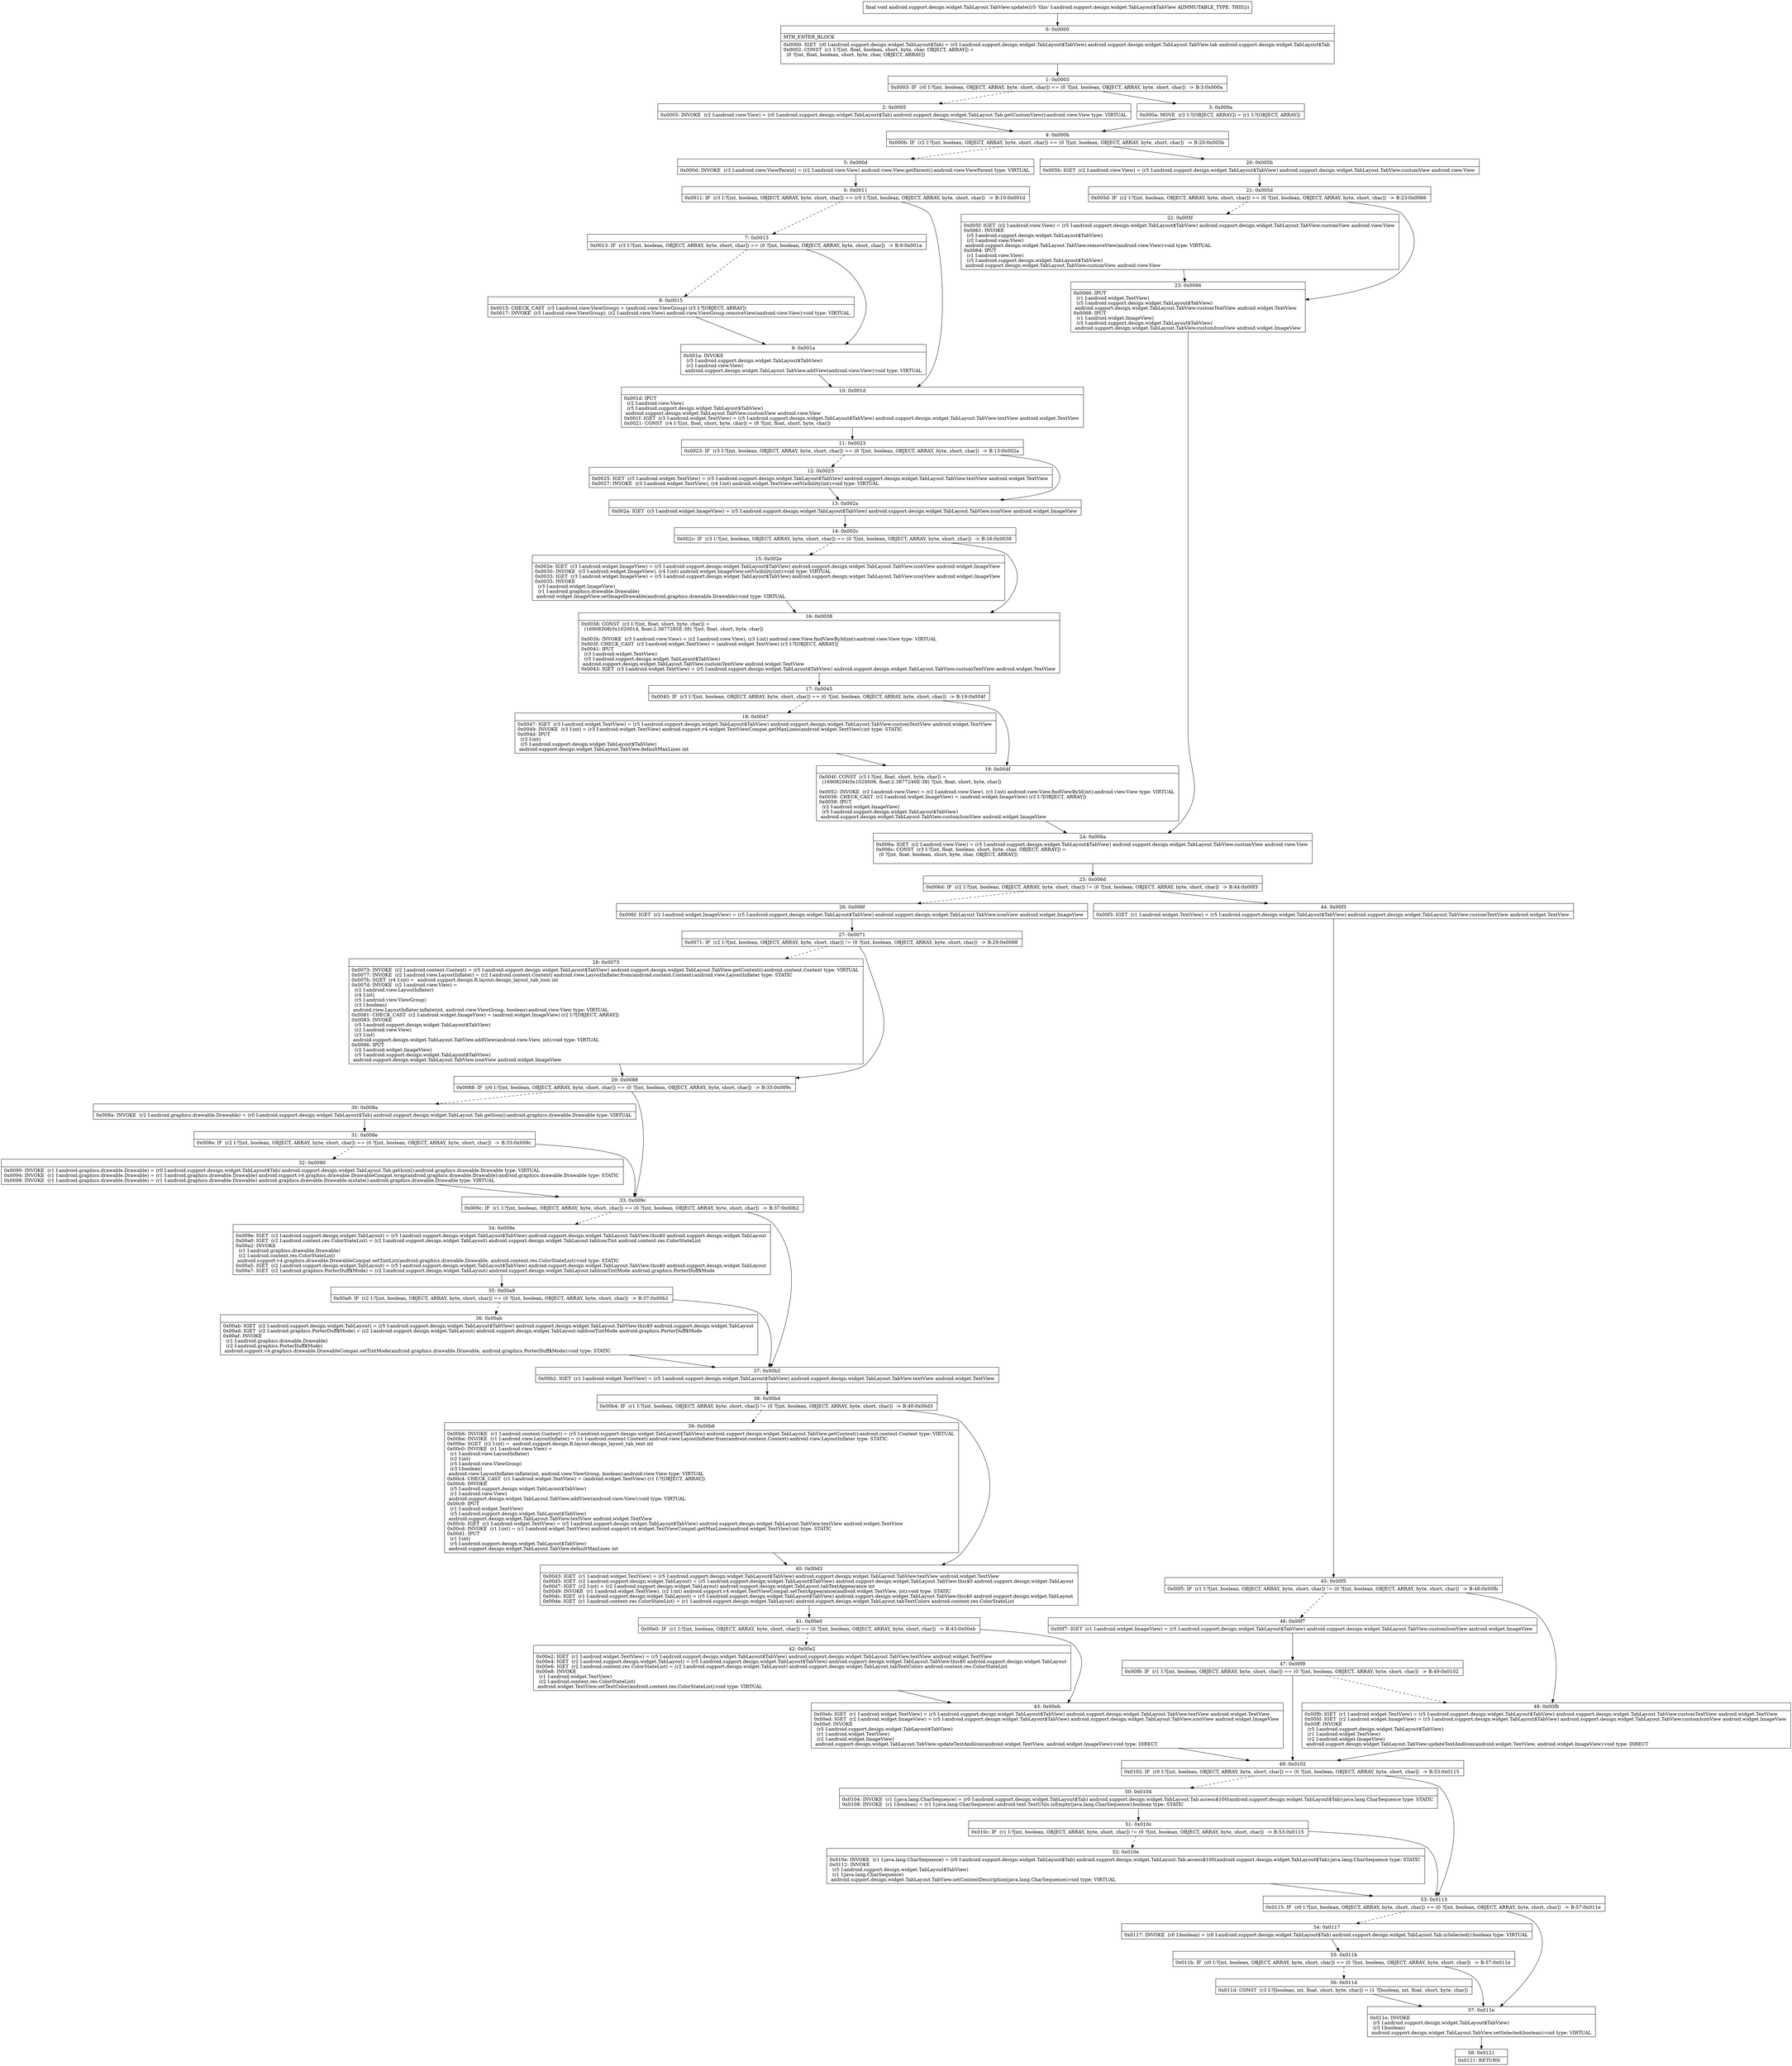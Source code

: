 digraph "CFG forandroid.support.design.widget.TabLayout.TabView.update()V" {
Node_0 [shape=record,label="{0\:\ 0x0000|MTH_ENTER_BLOCK\l|0x0000: IGET  (r0 I:android.support.design.widget.TabLayout$Tab) = (r5 I:android.support.design.widget.TabLayout$TabView) android.support.design.widget.TabLayout.TabView.tab android.support.design.widget.TabLayout$Tab \l0x0002: CONST  (r1 I:?[int, float, boolean, short, byte, char, OBJECT, ARRAY]) = \l  (0 ?[int, float, boolean, short, byte, char, OBJECT, ARRAY])\l \l}"];
Node_1 [shape=record,label="{1\:\ 0x0003|0x0003: IF  (r0 I:?[int, boolean, OBJECT, ARRAY, byte, short, char]) == (0 ?[int, boolean, OBJECT, ARRAY, byte, short, char])  \-\> B:3:0x000a \l}"];
Node_2 [shape=record,label="{2\:\ 0x0005|0x0005: INVOKE  (r2 I:android.view.View) = (r0 I:android.support.design.widget.TabLayout$Tab) android.support.design.widget.TabLayout.Tab.getCustomView():android.view.View type: VIRTUAL \l}"];
Node_3 [shape=record,label="{3\:\ 0x000a|0x000a: MOVE  (r2 I:?[OBJECT, ARRAY]) = (r1 I:?[OBJECT, ARRAY]) \l}"];
Node_4 [shape=record,label="{4\:\ 0x000b|0x000b: IF  (r2 I:?[int, boolean, OBJECT, ARRAY, byte, short, char]) == (0 ?[int, boolean, OBJECT, ARRAY, byte, short, char])  \-\> B:20:0x005b \l}"];
Node_5 [shape=record,label="{5\:\ 0x000d|0x000d: INVOKE  (r3 I:android.view.ViewParent) = (r2 I:android.view.View) android.view.View.getParent():android.view.ViewParent type: VIRTUAL \l}"];
Node_6 [shape=record,label="{6\:\ 0x0011|0x0011: IF  (r3 I:?[int, boolean, OBJECT, ARRAY, byte, short, char]) == (r5 I:?[int, boolean, OBJECT, ARRAY, byte, short, char])  \-\> B:10:0x001d \l}"];
Node_7 [shape=record,label="{7\:\ 0x0013|0x0013: IF  (r3 I:?[int, boolean, OBJECT, ARRAY, byte, short, char]) == (0 ?[int, boolean, OBJECT, ARRAY, byte, short, char])  \-\> B:9:0x001a \l}"];
Node_8 [shape=record,label="{8\:\ 0x0015|0x0015: CHECK_CAST  (r3 I:android.view.ViewGroup) = (android.view.ViewGroup) (r3 I:?[OBJECT, ARRAY]) \l0x0017: INVOKE  (r3 I:android.view.ViewGroup), (r2 I:android.view.View) android.view.ViewGroup.removeView(android.view.View):void type: VIRTUAL \l}"];
Node_9 [shape=record,label="{9\:\ 0x001a|0x001a: INVOKE  \l  (r5 I:android.support.design.widget.TabLayout$TabView)\l  (r2 I:android.view.View)\l android.support.design.widget.TabLayout.TabView.addView(android.view.View):void type: VIRTUAL \l}"];
Node_10 [shape=record,label="{10\:\ 0x001d|0x001d: IPUT  \l  (r2 I:android.view.View)\l  (r5 I:android.support.design.widget.TabLayout$TabView)\l android.support.design.widget.TabLayout.TabView.customView android.view.View \l0x001f: IGET  (r3 I:android.widget.TextView) = (r5 I:android.support.design.widget.TabLayout$TabView) android.support.design.widget.TabLayout.TabView.textView android.widget.TextView \l0x0021: CONST  (r4 I:?[int, float, short, byte, char]) = (8 ?[int, float, short, byte, char]) \l}"];
Node_11 [shape=record,label="{11\:\ 0x0023|0x0023: IF  (r3 I:?[int, boolean, OBJECT, ARRAY, byte, short, char]) == (0 ?[int, boolean, OBJECT, ARRAY, byte, short, char])  \-\> B:13:0x002a \l}"];
Node_12 [shape=record,label="{12\:\ 0x0025|0x0025: IGET  (r3 I:android.widget.TextView) = (r5 I:android.support.design.widget.TabLayout$TabView) android.support.design.widget.TabLayout.TabView.textView android.widget.TextView \l0x0027: INVOKE  (r3 I:android.widget.TextView), (r4 I:int) android.widget.TextView.setVisibility(int):void type: VIRTUAL \l}"];
Node_13 [shape=record,label="{13\:\ 0x002a|0x002a: IGET  (r3 I:android.widget.ImageView) = (r5 I:android.support.design.widget.TabLayout$TabView) android.support.design.widget.TabLayout.TabView.iconView android.widget.ImageView \l}"];
Node_14 [shape=record,label="{14\:\ 0x002c|0x002c: IF  (r3 I:?[int, boolean, OBJECT, ARRAY, byte, short, char]) == (0 ?[int, boolean, OBJECT, ARRAY, byte, short, char])  \-\> B:16:0x0038 \l}"];
Node_15 [shape=record,label="{15\:\ 0x002e|0x002e: IGET  (r3 I:android.widget.ImageView) = (r5 I:android.support.design.widget.TabLayout$TabView) android.support.design.widget.TabLayout.TabView.iconView android.widget.ImageView \l0x0030: INVOKE  (r3 I:android.widget.ImageView), (r4 I:int) android.widget.ImageView.setVisibility(int):void type: VIRTUAL \l0x0033: IGET  (r3 I:android.widget.ImageView) = (r5 I:android.support.design.widget.TabLayout$TabView) android.support.design.widget.TabLayout.TabView.iconView android.widget.ImageView \l0x0035: INVOKE  \l  (r3 I:android.widget.ImageView)\l  (r1 I:android.graphics.drawable.Drawable)\l android.widget.ImageView.setImageDrawable(android.graphics.drawable.Drawable):void type: VIRTUAL \l}"];
Node_16 [shape=record,label="{16\:\ 0x0038|0x0038: CONST  (r3 I:?[int, float, short, byte, char]) = \l  (16908308(0x1020014, float:2.3877285E\-38) ?[int, float, short, byte, char])\l \l0x003b: INVOKE  (r3 I:android.view.View) = (r2 I:android.view.View), (r3 I:int) android.view.View.findViewById(int):android.view.View type: VIRTUAL \l0x003f: CHECK_CAST  (r3 I:android.widget.TextView) = (android.widget.TextView) (r3 I:?[OBJECT, ARRAY]) \l0x0041: IPUT  \l  (r3 I:android.widget.TextView)\l  (r5 I:android.support.design.widget.TabLayout$TabView)\l android.support.design.widget.TabLayout.TabView.customTextView android.widget.TextView \l0x0043: IGET  (r3 I:android.widget.TextView) = (r5 I:android.support.design.widget.TabLayout$TabView) android.support.design.widget.TabLayout.TabView.customTextView android.widget.TextView \l}"];
Node_17 [shape=record,label="{17\:\ 0x0045|0x0045: IF  (r3 I:?[int, boolean, OBJECT, ARRAY, byte, short, char]) == (0 ?[int, boolean, OBJECT, ARRAY, byte, short, char])  \-\> B:19:0x004f \l}"];
Node_18 [shape=record,label="{18\:\ 0x0047|0x0047: IGET  (r3 I:android.widget.TextView) = (r5 I:android.support.design.widget.TabLayout$TabView) android.support.design.widget.TabLayout.TabView.customTextView android.widget.TextView \l0x0049: INVOKE  (r3 I:int) = (r3 I:android.widget.TextView) android.support.v4.widget.TextViewCompat.getMaxLines(android.widget.TextView):int type: STATIC \l0x004d: IPUT  \l  (r3 I:int)\l  (r5 I:android.support.design.widget.TabLayout$TabView)\l android.support.design.widget.TabLayout.TabView.defaultMaxLines int \l}"];
Node_19 [shape=record,label="{19\:\ 0x004f|0x004f: CONST  (r3 I:?[int, float, short, byte, char]) = \l  (16908294(0x1020006, float:2.3877246E\-38) ?[int, float, short, byte, char])\l \l0x0052: INVOKE  (r2 I:android.view.View) = (r2 I:android.view.View), (r3 I:int) android.view.View.findViewById(int):android.view.View type: VIRTUAL \l0x0056: CHECK_CAST  (r2 I:android.widget.ImageView) = (android.widget.ImageView) (r2 I:?[OBJECT, ARRAY]) \l0x0058: IPUT  \l  (r2 I:android.widget.ImageView)\l  (r5 I:android.support.design.widget.TabLayout$TabView)\l android.support.design.widget.TabLayout.TabView.customIconView android.widget.ImageView \l}"];
Node_20 [shape=record,label="{20\:\ 0x005b|0x005b: IGET  (r2 I:android.view.View) = (r5 I:android.support.design.widget.TabLayout$TabView) android.support.design.widget.TabLayout.TabView.customView android.view.View \l}"];
Node_21 [shape=record,label="{21\:\ 0x005d|0x005d: IF  (r2 I:?[int, boolean, OBJECT, ARRAY, byte, short, char]) == (0 ?[int, boolean, OBJECT, ARRAY, byte, short, char])  \-\> B:23:0x0066 \l}"];
Node_22 [shape=record,label="{22\:\ 0x005f|0x005f: IGET  (r2 I:android.view.View) = (r5 I:android.support.design.widget.TabLayout$TabView) android.support.design.widget.TabLayout.TabView.customView android.view.View \l0x0061: INVOKE  \l  (r5 I:android.support.design.widget.TabLayout$TabView)\l  (r2 I:android.view.View)\l android.support.design.widget.TabLayout.TabView.removeView(android.view.View):void type: VIRTUAL \l0x0064: IPUT  \l  (r1 I:android.view.View)\l  (r5 I:android.support.design.widget.TabLayout$TabView)\l android.support.design.widget.TabLayout.TabView.customView android.view.View \l}"];
Node_23 [shape=record,label="{23\:\ 0x0066|0x0066: IPUT  \l  (r1 I:android.widget.TextView)\l  (r5 I:android.support.design.widget.TabLayout$TabView)\l android.support.design.widget.TabLayout.TabView.customTextView android.widget.TextView \l0x0068: IPUT  \l  (r1 I:android.widget.ImageView)\l  (r5 I:android.support.design.widget.TabLayout$TabView)\l android.support.design.widget.TabLayout.TabView.customIconView android.widget.ImageView \l}"];
Node_24 [shape=record,label="{24\:\ 0x006a|0x006a: IGET  (r2 I:android.view.View) = (r5 I:android.support.design.widget.TabLayout$TabView) android.support.design.widget.TabLayout.TabView.customView android.view.View \l0x006c: CONST  (r3 I:?[int, float, boolean, short, byte, char, OBJECT, ARRAY]) = \l  (0 ?[int, float, boolean, short, byte, char, OBJECT, ARRAY])\l \l}"];
Node_25 [shape=record,label="{25\:\ 0x006d|0x006d: IF  (r2 I:?[int, boolean, OBJECT, ARRAY, byte, short, char]) != (0 ?[int, boolean, OBJECT, ARRAY, byte, short, char])  \-\> B:44:0x00f3 \l}"];
Node_26 [shape=record,label="{26\:\ 0x006f|0x006f: IGET  (r2 I:android.widget.ImageView) = (r5 I:android.support.design.widget.TabLayout$TabView) android.support.design.widget.TabLayout.TabView.iconView android.widget.ImageView \l}"];
Node_27 [shape=record,label="{27\:\ 0x0071|0x0071: IF  (r2 I:?[int, boolean, OBJECT, ARRAY, byte, short, char]) != (0 ?[int, boolean, OBJECT, ARRAY, byte, short, char])  \-\> B:29:0x0088 \l}"];
Node_28 [shape=record,label="{28\:\ 0x0073|0x0073: INVOKE  (r2 I:android.content.Context) = (r5 I:android.support.design.widget.TabLayout$TabView) android.support.design.widget.TabLayout.TabView.getContext():android.content.Context type: VIRTUAL \l0x0077: INVOKE  (r2 I:android.view.LayoutInflater) = (r2 I:android.content.Context) android.view.LayoutInflater.from(android.content.Context):android.view.LayoutInflater type: STATIC \l0x007b: SGET  (r4 I:int) =  android.support.design.R.layout.design_layout_tab_icon int \l0x007d: INVOKE  (r2 I:android.view.View) = \l  (r2 I:android.view.LayoutInflater)\l  (r4 I:int)\l  (r5 I:android.view.ViewGroup)\l  (r3 I:boolean)\l android.view.LayoutInflater.inflate(int, android.view.ViewGroup, boolean):android.view.View type: VIRTUAL \l0x0081: CHECK_CAST  (r2 I:android.widget.ImageView) = (android.widget.ImageView) (r2 I:?[OBJECT, ARRAY]) \l0x0083: INVOKE  \l  (r5 I:android.support.design.widget.TabLayout$TabView)\l  (r2 I:android.view.View)\l  (r3 I:int)\l android.support.design.widget.TabLayout.TabView.addView(android.view.View, int):void type: VIRTUAL \l0x0086: IPUT  \l  (r2 I:android.widget.ImageView)\l  (r5 I:android.support.design.widget.TabLayout$TabView)\l android.support.design.widget.TabLayout.TabView.iconView android.widget.ImageView \l}"];
Node_29 [shape=record,label="{29\:\ 0x0088|0x0088: IF  (r0 I:?[int, boolean, OBJECT, ARRAY, byte, short, char]) == (0 ?[int, boolean, OBJECT, ARRAY, byte, short, char])  \-\> B:33:0x009c \l}"];
Node_30 [shape=record,label="{30\:\ 0x008a|0x008a: INVOKE  (r2 I:android.graphics.drawable.Drawable) = (r0 I:android.support.design.widget.TabLayout$Tab) android.support.design.widget.TabLayout.Tab.getIcon():android.graphics.drawable.Drawable type: VIRTUAL \l}"];
Node_31 [shape=record,label="{31\:\ 0x008e|0x008e: IF  (r2 I:?[int, boolean, OBJECT, ARRAY, byte, short, char]) == (0 ?[int, boolean, OBJECT, ARRAY, byte, short, char])  \-\> B:33:0x009c \l}"];
Node_32 [shape=record,label="{32\:\ 0x0090|0x0090: INVOKE  (r1 I:android.graphics.drawable.Drawable) = (r0 I:android.support.design.widget.TabLayout$Tab) android.support.design.widget.TabLayout.Tab.getIcon():android.graphics.drawable.Drawable type: VIRTUAL \l0x0094: INVOKE  (r1 I:android.graphics.drawable.Drawable) = (r1 I:android.graphics.drawable.Drawable) android.support.v4.graphics.drawable.DrawableCompat.wrap(android.graphics.drawable.Drawable):android.graphics.drawable.Drawable type: STATIC \l0x0098: INVOKE  (r1 I:android.graphics.drawable.Drawable) = (r1 I:android.graphics.drawable.Drawable) android.graphics.drawable.Drawable.mutate():android.graphics.drawable.Drawable type: VIRTUAL \l}"];
Node_33 [shape=record,label="{33\:\ 0x009c|0x009c: IF  (r1 I:?[int, boolean, OBJECT, ARRAY, byte, short, char]) == (0 ?[int, boolean, OBJECT, ARRAY, byte, short, char])  \-\> B:37:0x00b2 \l}"];
Node_34 [shape=record,label="{34\:\ 0x009e|0x009e: IGET  (r2 I:android.support.design.widget.TabLayout) = (r5 I:android.support.design.widget.TabLayout$TabView) android.support.design.widget.TabLayout.TabView.this$0 android.support.design.widget.TabLayout \l0x00a0: IGET  (r2 I:android.content.res.ColorStateList) = (r2 I:android.support.design.widget.TabLayout) android.support.design.widget.TabLayout.tabIconTint android.content.res.ColorStateList \l0x00a2: INVOKE  \l  (r1 I:android.graphics.drawable.Drawable)\l  (r2 I:android.content.res.ColorStateList)\l android.support.v4.graphics.drawable.DrawableCompat.setTintList(android.graphics.drawable.Drawable, android.content.res.ColorStateList):void type: STATIC \l0x00a5: IGET  (r2 I:android.support.design.widget.TabLayout) = (r5 I:android.support.design.widget.TabLayout$TabView) android.support.design.widget.TabLayout.TabView.this$0 android.support.design.widget.TabLayout \l0x00a7: IGET  (r2 I:android.graphics.PorterDuff$Mode) = (r2 I:android.support.design.widget.TabLayout) android.support.design.widget.TabLayout.tabIconTintMode android.graphics.PorterDuff$Mode \l}"];
Node_35 [shape=record,label="{35\:\ 0x00a9|0x00a9: IF  (r2 I:?[int, boolean, OBJECT, ARRAY, byte, short, char]) == (0 ?[int, boolean, OBJECT, ARRAY, byte, short, char])  \-\> B:37:0x00b2 \l}"];
Node_36 [shape=record,label="{36\:\ 0x00ab|0x00ab: IGET  (r2 I:android.support.design.widget.TabLayout) = (r5 I:android.support.design.widget.TabLayout$TabView) android.support.design.widget.TabLayout.TabView.this$0 android.support.design.widget.TabLayout \l0x00ad: IGET  (r2 I:android.graphics.PorterDuff$Mode) = (r2 I:android.support.design.widget.TabLayout) android.support.design.widget.TabLayout.tabIconTintMode android.graphics.PorterDuff$Mode \l0x00af: INVOKE  \l  (r1 I:android.graphics.drawable.Drawable)\l  (r2 I:android.graphics.PorterDuff$Mode)\l android.support.v4.graphics.drawable.DrawableCompat.setTintMode(android.graphics.drawable.Drawable, android.graphics.PorterDuff$Mode):void type: STATIC \l}"];
Node_37 [shape=record,label="{37\:\ 0x00b2|0x00b2: IGET  (r1 I:android.widget.TextView) = (r5 I:android.support.design.widget.TabLayout$TabView) android.support.design.widget.TabLayout.TabView.textView android.widget.TextView \l}"];
Node_38 [shape=record,label="{38\:\ 0x00b4|0x00b4: IF  (r1 I:?[int, boolean, OBJECT, ARRAY, byte, short, char]) != (0 ?[int, boolean, OBJECT, ARRAY, byte, short, char])  \-\> B:40:0x00d3 \l}"];
Node_39 [shape=record,label="{39\:\ 0x00b6|0x00b6: INVOKE  (r1 I:android.content.Context) = (r5 I:android.support.design.widget.TabLayout$TabView) android.support.design.widget.TabLayout.TabView.getContext():android.content.Context type: VIRTUAL \l0x00ba: INVOKE  (r1 I:android.view.LayoutInflater) = (r1 I:android.content.Context) android.view.LayoutInflater.from(android.content.Context):android.view.LayoutInflater type: STATIC \l0x00be: SGET  (r2 I:int) =  android.support.design.R.layout.design_layout_tab_text int \l0x00c0: INVOKE  (r1 I:android.view.View) = \l  (r1 I:android.view.LayoutInflater)\l  (r2 I:int)\l  (r5 I:android.view.ViewGroup)\l  (r3 I:boolean)\l android.view.LayoutInflater.inflate(int, android.view.ViewGroup, boolean):android.view.View type: VIRTUAL \l0x00c4: CHECK_CAST  (r1 I:android.widget.TextView) = (android.widget.TextView) (r1 I:?[OBJECT, ARRAY]) \l0x00c6: INVOKE  \l  (r5 I:android.support.design.widget.TabLayout$TabView)\l  (r1 I:android.view.View)\l android.support.design.widget.TabLayout.TabView.addView(android.view.View):void type: VIRTUAL \l0x00c9: IPUT  \l  (r1 I:android.widget.TextView)\l  (r5 I:android.support.design.widget.TabLayout$TabView)\l android.support.design.widget.TabLayout.TabView.textView android.widget.TextView \l0x00cb: IGET  (r1 I:android.widget.TextView) = (r5 I:android.support.design.widget.TabLayout$TabView) android.support.design.widget.TabLayout.TabView.textView android.widget.TextView \l0x00cd: INVOKE  (r1 I:int) = (r1 I:android.widget.TextView) android.support.v4.widget.TextViewCompat.getMaxLines(android.widget.TextView):int type: STATIC \l0x00d1: IPUT  \l  (r1 I:int)\l  (r5 I:android.support.design.widget.TabLayout$TabView)\l android.support.design.widget.TabLayout.TabView.defaultMaxLines int \l}"];
Node_40 [shape=record,label="{40\:\ 0x00d3|0x00d3: IGET  (r1 I:android.widget.TextView) = (r5 I:android.support.design.widget.TabLayout$TabView) android.support.design.widget.TabLayout.TabView.textView android.widget.TextView \l0x00d5: IGET  (r2 I:android.support.design.widget.TabLayout) = (r5 I:android.support.design.widget.TabLayout$TabView) android.support.design.widget.TabLayout.TabView.this$0 android.support.design.widget.TabLayout \l0x00d7: IGET  (r2 I:int) = (r2 I:android.support.design.widget.TabLayout) android.support.design.widget.TabLayout.tabTextAppearance int \l0x00d9: INVOKE  (r1 I:android.widget.TextView), (r2 I:int) android.support.v4.widget.TextViewCompat.setTextAppearance(android.widget.TextView, int):void type: STATIC \l0x00dc: IGET  (r1 I:android.support.design.widget.TabLayout) = (r5 I:android.support.design.widget.TabLayout$TabView) android.support.design.widget.TabLayout.TabView.this$0 android.support.design.widget.TabLayout \l0x00de: IGET  (r1 I:android.content.res.ColorStateList) = (r1 I:android.support.design.widget.TabLayout) android.support.design.widget.TabLayout.tabTextColors android.content.res.ColorStateList \l}"];
Node_41 [shape=record,label="{41\:\ 0x00e0|0x00e0: IF  (r1 I:?[int, boolean, OBJECT, ARRAY, byte, short, char]) == (0 ?[int, boolean, OBJECT, ARRAY, byte, short, char])  \-\> B:43:0x00eb \l}"];
Node_42 [shape=record,label="{42\:\ 0x00e2|0x00e2: IGET  (r1 I:android.widget.TextView) = (r5 I:android.support.design.widget.TabLayout$TabView) android.support.design.widget.TabLayout.TabView.textView android.widget.TextView \l0x00e4: IGET  (r2 I:android.support.design.widget.TabLayout) = (r5 I:android.support.design.widget.TabLayout$TabView) android.support.design.widget.TabLayout.TabView.this$0 android.support.design.widget.TabLayout \l0x00e6: IGET  (r2 I:android.content.res.ColorStateList) = (r2 I:android.support.design.widget.TabLayout) android.support.design.widget.TabLayout.tabTextColors android.content.res.ColorStateList \l0x00e8: INVOKE  \l  (r1 I:android.widget.TextView)\l  (r2 I:android.content.res.ColorStateList)\l android.widget.TextView.setTextColor(android.content.res.ColorStateList):void type: VIRTUAL \l}"];
Node_43 [shape=record,label="{43\:\ 0x00eb|0x00eb: IGET  (r1 I:android.widget.TextView) = (r5 I:android.support.design.widget.TabLayout$TabView) android.support.design.widget.TabLayout.TabView.textView android.widget.TextView \l0x00ed: IGET  (r2 I:android.widget.ImageView) = (r5 I:android.support.design.widget.TabLayout$TabView) android.support.design.widget.TabLayout.TabView.iconView android.widget.ImageView \l0x00ef: INVOKE  \l  (r5 I:android.support.design.widget.TabLayout$TabView)\l  (r1 I:android.widget.TextView)\l  (r2 I:android.widget.ImageView)\l android.support.design.widget.TabLayout.TabView.updateTextAndIcon(android.widget.TextView, android.widget.ImageView):void type: DIRECT \l}"];
Node_44 [shape=record,label="{44\:\ 0x00f3|0x00f3: IGET  (r1 I:android.widget.TextView) = (r5 I:android.support.design.widget.TabLayout$TabView) android.support.design.widget.TabLayout.TabView.customTextView android.widget.TextView \l}"];
Node_45 [shape=record,label="{45\:\ 0x00f5|0x00f5: IF  (r1 I:?[int, boolean, OBJECT, ARRAY, byte, short, char]) != (0 ?[int, boolean, OBJECT, ARRAY, byte, short, char])  \-\> B:48:0x00fb \l}"];
Node_46 [shape=record,label="{46\:\ 0x00f7|0x00f7: IGET  (r1 I:android.widget.ImageView) = (r5 I:android.support.design.widget.TabLayout$TabView) android.support.design.widget.TabLayout.TabView.customIconView android.widget.ImageView \l}"];
Node_47 [shape=record,label="{47\:\ 0x00f9|0x00f9: IF  (r1 I:?[int, boolean, OBJECT, ARRAY, byte, short, char]) == (0 ?[int, boolean, OBJECT, ARRAY, byte, short, char])  \-\> B:49:0x0102 \l}"];
Node_48 [shape=record,label="{48\:\ 0x00fb|0x00fb: IGET  (r1 I:android.widget.TextView) = (r5 I:android.support.design.widget.TabLayout$TabView) android.support.design.widget.TabLayout.TabView.customTextView android.widget.TextView \l0x00fd: IGET  (r2 I:android.widget.ImageView) = (r5 I:android.support.design.widget.TabLayout$TabView) android.support.design.widget.TabLayout.TabView.customIconView android.widget.ImageView \l0x00ff: INVOKE  \l  (r5 I:android.support.design.widget.TabLayout$TabView)\l  (r1 I:android.widget.TextView)\l  (r2 I:android.widget.ImageView)\l android.support.design.widget.TabLayout.TabView.updateTextAndIcon(android.widget.TextView, android.widget.ImageView):void type: DIRECT \l}"];
Node_49 [shape=record,label="{49\:\ 0x0102|0x0102: IF  (r0 I:?[int, boolean, OBJECT, ARRAY, byte, short, char]) == (0 ?[int, boolean, OBJECT, ARRAY, byte, short, char])  \-\> B:53:0x0115 \l}"];
Node_50 [shape=record,label="{50\:\ 0x0104|0x0104: INVOKE  (r1 I:java.lang.CharSequence) = (r0 I:android.support.design.widget.TabLayout$Tab) android.support.design.widget.TabLayout.Tab.access$100(android.support.design.widget.TabLayout$Tab):java.lang.CharSequence type: STATIC \l0x0108: INVOKE  (r1 I:boolean) = (r1 I:java.lang.CharSequence) android.text.TextUtils.isEmpty(java.lang.CharSequence):boolean type: STATIC \l}"];
Node_51 [shape=record,label="{51\:\ 0x010c|0x010c: IF  (r1 I:?[int, boolean, OBJECT, ARRAY, byte, short, char]) != (0 ?[int, boolean, OBJECT, ARRAY, byte, short, char])  \-\> B:53:0x0115 \l}"];
Node_52 [shape=record,label="{52\:\ 0x010e|0x010e: INVOKE  (r1 I:java.lang.CharSequence) = (r0 I:android.support.design.widget.TabLayout$Tab) android.support.design.widget.TabLayout.Tab.access$100(android.support.design.widget.TabLayout$Tab):java.lang.CharSequence type: STATIC \l0x0112: INVOKE  \l  (r5 I:android.support.design.widget.TabLayout$TabView)\l  (r1 I:java.lang.CharSequence)\l android.support.design.widget.TabLayout.TabView.setContentDescription(java.lang.CharSequence):void type: VIRTUAL \l}"];
Node_53 [shape=record,label="{53\:\ 0x0115|0x0115: IF  (r0 I:?[int, boolean, OBJECT, ARRAY, byte, short, char]) == (0 ?[int, boolean, OBJECT, ARRAY, byte, short, char])  \-\> B:57:0x011e \l}"];
Node_54 [shape=record,label="{54\:\ 0x0117|0x0117: INVOKE  (r0 I:boolean) = (r0 I:android.support.design.widget.TabLayout$Tab) android.support.design.widget.TabLayout.Tab.isSelected():boolean type: VIRTUAL \l}"];
Node_55 [shape=record,label="{55\:\ 0x011b|0x011b: IF  (r0 I:?[int, boolean, OBJECT, ARRAY, byte, short, char]) == (0 ?[int, boolean, OBJECT, ARRAY, byte, short, char])  \-\> B:57:0x011e \l}"];
Node_56 [shape=record,label="{56\:\ 0x011d|0x011d: CONST  (r3 I:?[boolean, int, float, short, byte, char]) = (1 ?[boolean, int, float, short, byte, char]) \l}"];
Node_57 [shape=record,label="{57\:\ 0x011e|0x011e: INVOKE  \l  (r5 I:android.support.design.widget.TabLayout$TabView)\l  (r3 I:boolean)\l android.support.design.widget.TabLayout.TabView.setSelected(boolean):void type: VIRTUAL \l}"];
Node_58 [shape=record,label="{58\:\ 0x0121|0x0121: RETURN   \l}"];
MethodNode[shape=record,label="{final void android.support.design.widget.TabLayout.TabView.update((r5 'this' I:android.support.design.widget.TabLayout$TabView A[IMMUTABLE_TYPE, THIS])) }"];
MethodNode -> Node_0;
Node_0 -> Node_1;
Node_1 -> Node_2[style=dashed];
Node_1 -> Node_3;
Node_2 -> Node_4;
Node_3 -> Node_4;
Node_4 -> Node_5[style=dashed];
Node_4 -> Node_20;
Node_5 -> Node_6;
Node_6 -> Node_7[style=dashed];
Node_6 -> Node_10;
Node_7 -> Node_8[style=dashed];
Node_7 -> Node_9;
Node_8 -> Node_9;
Node_9 -> Node_10;
Node_10 -> Node_11;
Node_11 -> Node_12[style=dashed];
Node_11 -> Node_13;
Node_12 -> Node_13;
Node_13 -> Node_14;
Node_14 -> Node_15[style=dashed];
Node_14 -> Node_16;
Node_15 -> Node_16;
Node_16 -> Node_17;
Node_17 -> Node_18[style=dashed];
Node_17 -> Node_19;
Node_18 -> Node_19;
Node_19 -> Node_24;
Node_20 -> Node_21;
Node_21 -> Node_22[style=dashed];
Node_21 -> Node_23;
Node_22 -> Node_23;
Node_23 -> Node_24;
Node_24 -> Node_25;
Node_25 -> Node_26[style=dashed];
Node_25 -> Node_44;
Node_26 -> Node_27;
Node_27 -> Node_28[style=dashed];
Node_27 -> Node_29;
Node_28 -> Node_29;
Node_29 -> Node_30[style=dashed];
Node_29 -> Node_33;
Node_30 -> Node_31;
Node_31 -> Node_32[style=dashed];
Node_31 -> Node_33;
Node_32 -> Node_33;
Node_33 -> Node_34[style=dashed];
Node_33 -> Node_37;
Node_34 -> Node_35;
Node_35 -> Node_36[style=dashed];
Node_35 -> Node_37;
Node_36 -> Node_37;
Node_37 -> Node_38;
Node_38 -> Node_39[style=dashed];
Node_38 -> Node_40;
Node_39 -> Node_40;
Node_40 -> Node_41;
Node_41 -> Node_42[style=dashed];
Node_41 -> Node_43;
Node_42 -> Node_43;
Node_43 -> Node_49;
Node_44 -> Node_45;
Node_45 -> Node_46[style=dashed];
Node_45 -> Node_48;
Node_46 -> Node_47;
Node_47 -> Node_48[style=dashed];
Node_47 -> Node_49;
Node_48 -> Node_49;
Node_49 -> Node_50[style=dashed];
Node_49 -> Node_53;
Node_50 -> Node_51;
Node_51 -> Node_52[style=dashed];
Node_51 -> Node_53;
Node_52 -> Node_53;
Node_53 -> Node_54[style=dashed];
Node_53 -> Node_57;
Node_54 -> Node_55;
Node_55 -> Node_56[style=dashed];
Node_55 -> Node_57;
Node_56 -> Node_57;
Node_57 -> Node_58;
}

